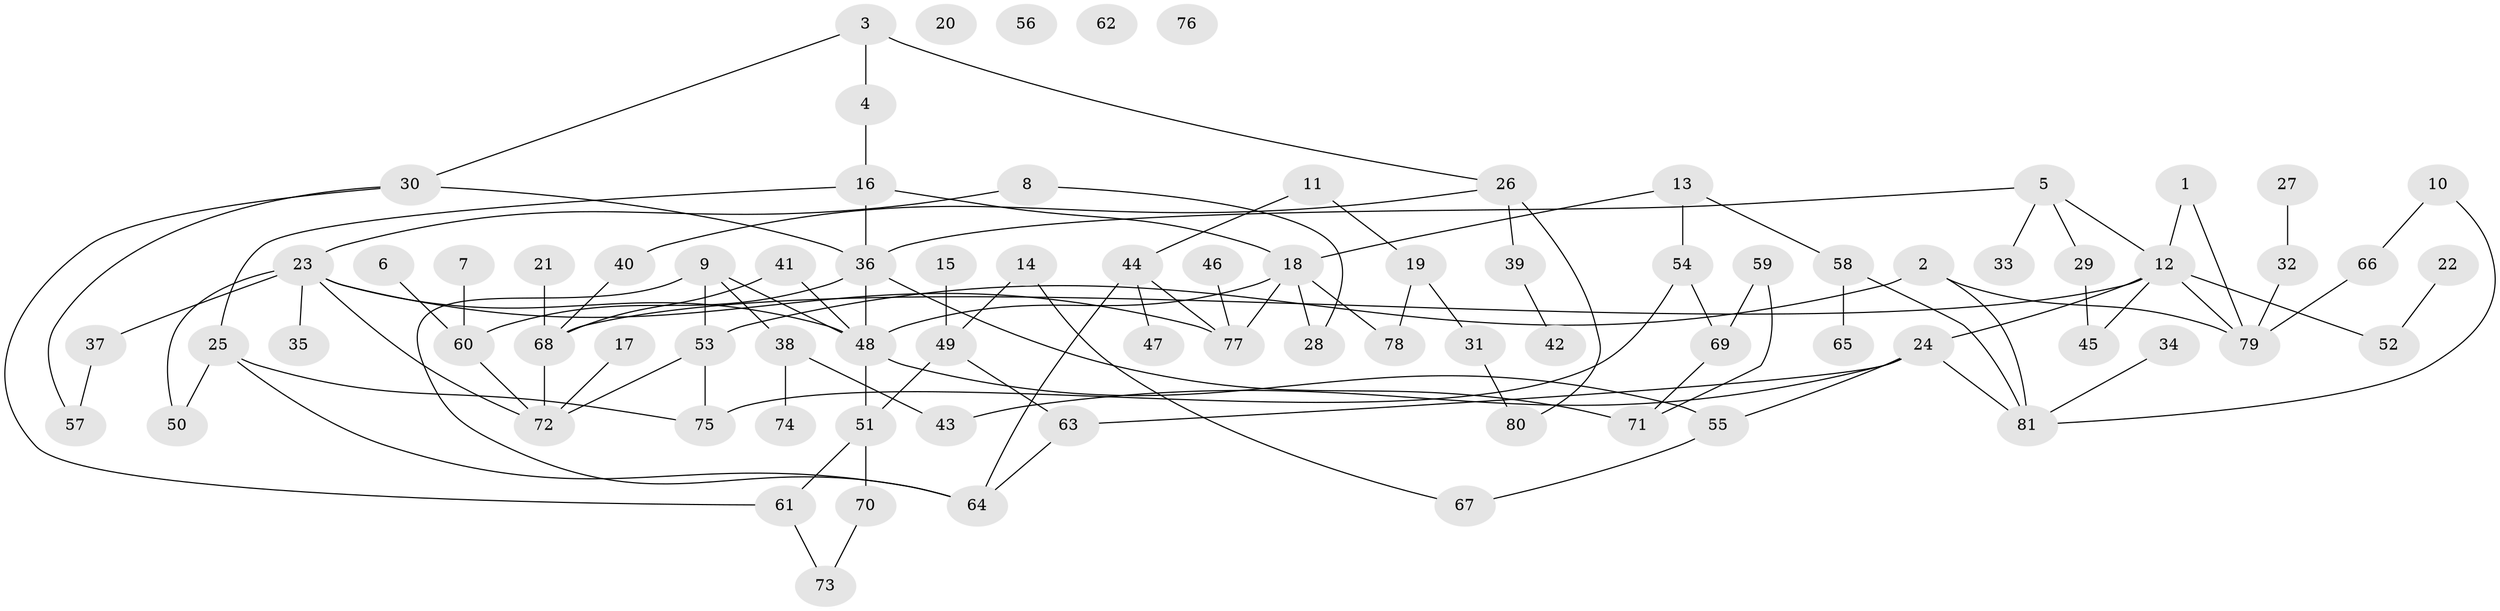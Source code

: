 // coarse degree distribution, {2: 0.26785714285714285, 3: 0.16071428571428573, 4: 0.17857142857142858, 1: 0.14285714285714285, 6: 0.05357142857142857, 0: 0.07142857142857142, 7: 0.05357142857142857, 5: 0.07142857142857142}
// Generated by graph-tools (version 1.1) at 2025/16/03/04/25 18:16:38]
// undirected, 81 vertices, 108 edges
graph export_dot {
graph [start="1"]
  node [color=gray90,style=filled];
  1;
  2;
  3;
  4;
  5;
  6;
  7;
  8;
  9;
  10;
  11;
  12;
  13;
  14;
  15;
  16;
  17;
  18;
  19;
  20;
  21;
  22;
  23;
  24;
  25;
  26;
  27;
  28;
  29;
  30;
  31;
  32;
  33;
  34;
  35;
  36;
  37;
  38;
  39;
  40;
  41;
  42;
  43;
  44;
  45;
  46;
  47;
  48;
  49;
  50;
  51;
  52;
  53;
  54;
  55;
  56;
  57;
  58;
  59;
  60;
  61;
  62;
  63;
  64;
  65;
  66;
  67;
  68;
  69;
  70;
  71;
  72;
  73;
  74;
  75;
  76;
  77;
  78;
  79;
  80;
  81;
  1 -- 12;
  1 -- 79;
  2 -- 53;
  2 -- 79;
  2 -- 81;
  3 -- 4;
  3 -- 26;
  3 -- 30;
  4 -- 16;
  5 -- 12;
  5 -- 29;
  5 -- 33;
  5 -- 36;
  6 -- 60;
  7 -- 60;
  8 -- 23;
  8 -- 28;
  9 -- 38;
  9 -- 48;
  9 -- 53;
  9 -- 64;
  10 -- 66;
  10 -- 81;
  11 -- 19;
  11 -- 44;
  12 -- 24;
  12 -- 45;
  12 -- 52;
  12 -- 68;
  12 -- 79;
  13 -- 18;
  13 -- 54;
  13 -- 58;
  14 -- 49;
  14 -- 67;
  15 -- 49;
  16 -- 18;
  16 -- 25;
  16 -- 36;
  17 -- 72;
  18 -- 28;
  18 -- 48;
  18 -- 77;
  18 -- 78;
  19 -- 31;
  19 -- 78;
  21 -- 68;
  22 -- 52;
  23 -- 35;
  23 -- 37;
  23 -- 48;
  23 -- 50;
  23 -- 72;
  23 -- 77;
  24 -- 43;
  24 -- 55;
  24 -- 63;
  24 -- 81;
  25 -- 50;
  25 -- 64;
  25 -- 75;
  26 -- 39;
  26 -- 40;
  26 -- 80;
  27 -- 32;
  29 -- 45;
  30 -- 36;
  30 -- 57;
  30 -- 61;
  31 -- 80;
  32 -- 79;
  34 -- 81;
  36 -- 48;
  36 -- 60;
  36 -- 71;
  37 -- 57;
  38 -- 43;
  38 -- 74;
  39 -- 42;
  40 -- 68;
  41 -- 48;
  41 -- 68;
  44 -- 47;
  44 -- 64;
  44 -- 77;
  46 -- 77;
  48 -- 51;
  48 -- 55;
  49 -- 51;
  49 -- 63;
  51 -- 61;
  51 -- 70;
  53 -- 72;
  53 -- 75;
  54 -- 69;
  54 -- 75;
  55 -- 67;
  58 -- 65;
  58 -- 81;
  59 -- 69;
  59 -- 71;
  60 -- 72;
  61 -- 73;
  63 -- 64;
  66 -- 79;
  68 -- 72;
  69 -- 71;
  70 -- 73;
}
